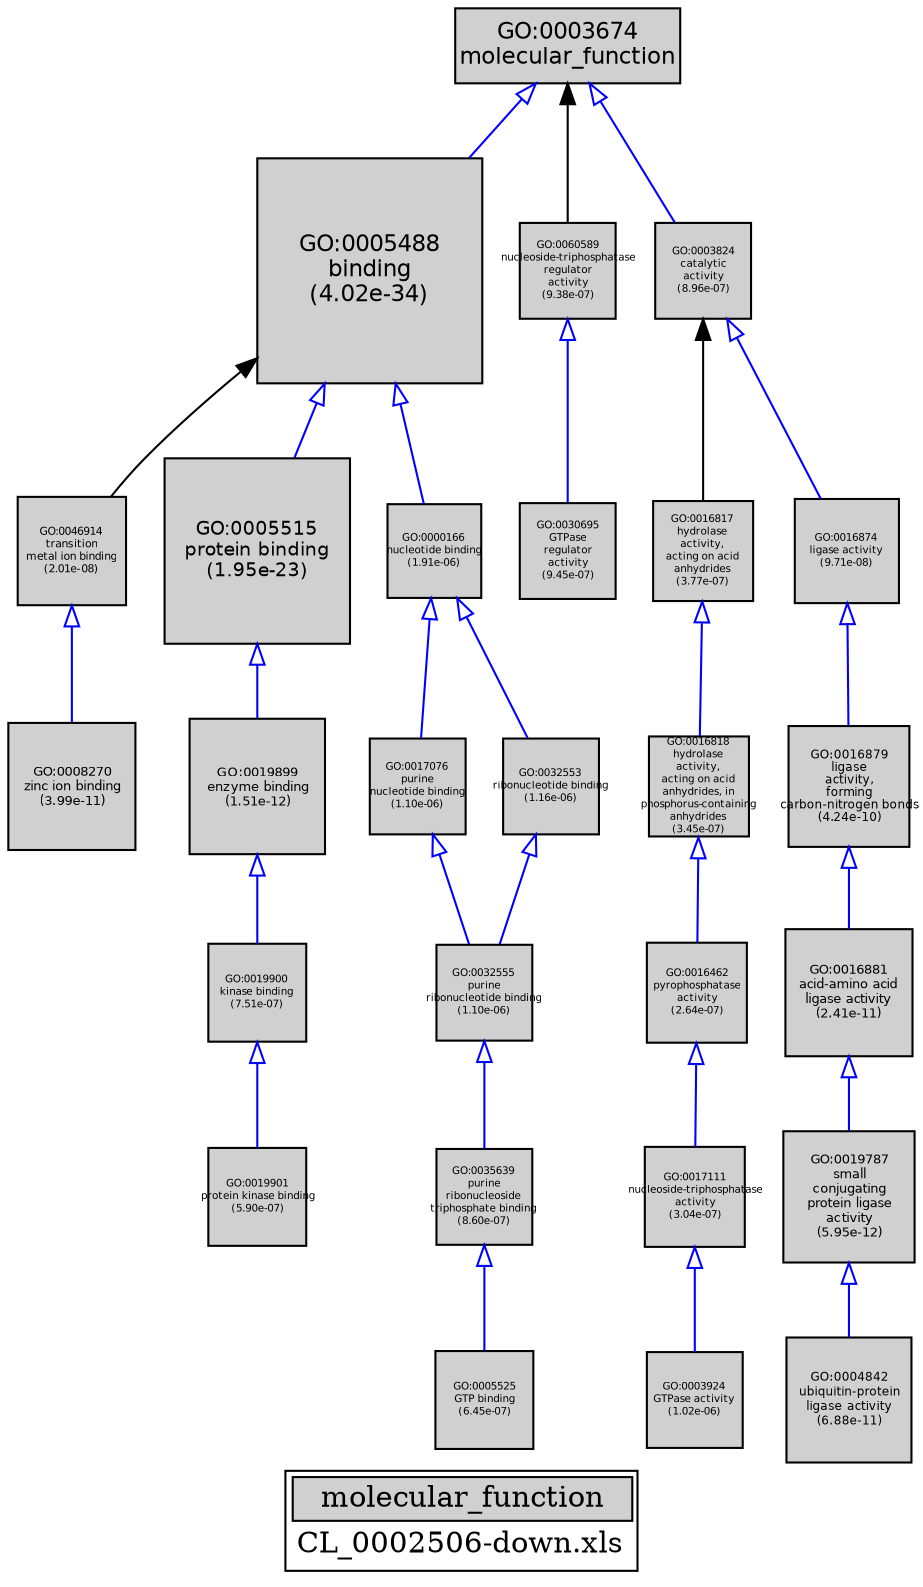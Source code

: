 digraph "molecular_function" {
graph [ bgcolor = "#FFFFFF", label = <<TABLE COLOR="black" BGCOLOR="white"><TR><TD COLSPAN="2" BGCOLOR="#D0D0D0"><FONT COLOR="black">molecular_function</FONT></TD></TR><TR><TD BORDER="0">CL_0002506-down.xls</TD></TR></TABLE>> ];
node [ fontname = "Helvetica" ];

subgraph "nodes" {

node [ style = "filled", fixedsize = "true", width = 1, shape = "box", fontsize = 9, fillcolor = "#D0D0D0", fontcolor = "black", color = "black" ];

"GO:0046914" [ URL = "#GO:0046914", label = <<TABLE BORDER="0"><TR><TD>GO:0046914<BR/>transition<BR/>metal ion binding<BR/>(2.01e-08)</TD></TR></TABLE>>, width = 0.725475426569, shape = "box", fontsize = 5.22342307129, height = 0.725475426569 ];
"GO:0017111" [ URL = "#GO:0017111", label = <<TABLE BORDER="0"><TR><TD>GO:0017111<BR/>nucleoside-triphosphatase<BR/>activity<BR/>(3.04e-07)</TD></TR></TABLE>>, width = 0.668670574361, shape = "box", fontsize = 5.0, height = 0.668670574361 ];
"GO:0003924" [ URL = "#GO:0003924", label = <<TABLE BORDER="0"><TR><TD>GO:0003924<BR/>GTPase activity<BR/>(1.02e-06)</TD></TR></TABLE>>, width = 0.641725307655, shape = "box", fontsize = 5.0, height = 0.641725307655 ];
"GO:0019899" [ URL = "#GO:0019899", label = <<TABLE BORDER="0"><TR><TD>GO:0019899<BR/>enzyme binding<BR/>(1.51e-12)</TD></TR></TABLE>>, width = 0.896027968049, shape = "box", fontsize = 6.45140136995, height = 0.896027968049 ];
"GO:0030695" [ URL = "#GO:0030695", label = <<TABLE BORDER="0"><TR><TD>GO:0030695<BR/>GTPase<BR/>regulator<BR/>activity<BR/>(9.45e-07)</TD></TR></TABLE>>, width = 0.643500939533, shape = "box", fontsize = 5.0, height = 0.643500939533 ];
"GO:0005488" [ URL = "#GO:0005488", label = <<TABLE BORDER="0"><TR><TD>GO:0005488<BR/>binding<BR/>(4.02e-34)</TD></TR></TABLE>>, width = 1.5, shape = "box", fontsize = 10.8, height = 1.5 ];
"GO:0005515" [ URL = "#GO:0005515", label = <<TABLE BORDER="0"><TR><TD>GO:0005515<BR/>protein binding<BR/>(1.95e-23)</TD></TR></TABLE>>, width = 1.23821079493, shape = "box", fontsize = 8.91511772351, height = 1.23821079493 ];
"GO:0019900" [ URL = "#GO:0019900", label = <<TABLE BORDER="0"><TR><TD>GO:0019900<BR/>kinase binding<BR/>(7.51e-07)</TD></TR></TABLE>>, width = 0.648681696009, shape = "box", fontsize = 5.0, height = 0.648681696009 ];
"GO:0016817" [ URL = "#GO:0016817", label = <<TABLE BORDER="0"><TR><TD>GO:0016817<BR/>hydrolase<BR/>activity,<BR/>acting on acid<BR/>anhydrides<BR/>(3.77e-07)</TD></TR></TABLE>>, width = 0.66399786342, shape = "box", fontsize = 5.0, height = 0.66399786342 ];
"GO:0016881" [ URL = "#GO:0016881", label = <<TABLE BORDER="0"><TR><TD>GO:0016881<BR/>acid-amino acid<BR/>ligase activity<BR/>(2.41e-11)</TD></TR></TABLE>>, width = 0.849826602302, shape = "box", fontsize = 6.11875153658, height = 0.849826602302 ];
"GO:0019787" [ URL = "#GO:0019787", label = <<TABLE BORDER="0"><TR><TD>GO:0019787<BR/>small<BR/>conjugating<BR/>protein ligase<BR/>activity<BR/>(5.95e-12)</TD></TR></TABLE>>, width = 0.873461192126, shape = "box", fontsize = 6.28892058331, height = 0.873461192126 ];
"GO:0003674" [ URL = "#GO:0003674", label = <<TABLE BORDER="0"><TR><TD>GO:0003674<BR/>molecular_function</TD></TR></TABLE>>, width = 1.5, shape = "box", fontsize = 10.8 ];
"GO:0060589" [ URL = "#GO:0060589", label = <<TABLE BORDER="0"><TR><TD>GO:0060589<BR/>nucleoside-triphosphatase<BR/>regulator<BR/>activity<BR/>(9.38e-07)</TD></TR></TABLE>>, width = 0.643661600937, shape = "box", fontsize = 5.0, height = 0.643661600937 ];
"GO:0017076" [ URL = "#GO:0017076", label = <<TABLE BORDER="0"><TR><TD>GO:0017076<BR/>purine<BR/>nucleotide binding<BR/>(1.10e-06)</TD></TR></TABLE>>, width = 0.640032231881, shape = "box", fontsize = 5.0, height = 0.640032231881 ];
"GO:0003824" [ URL = "#GO:0003824", label = <<TABLE BORDER="0"><TR><TD>GO:0003824<BR/>catalytic<BR/>activity<BR/>(8.96e-07)</TD></TR></TABLE>>, width = 0.644709230755, shape = "box", fontsize = 5.0, height = 0.644709230755 ];
"GO:0035639" [ URL = "#GO:0035639", label = <<TABLE BORDER="0"><TR><TD>GO:0035639<BR/>purine<BR/>ribonucleoside<BR/>triphosphate binding<BR/>(8.60e-07)</TD></TR></TABLE>>, width = 0.645629026265, shape = "box", fontsize = 5.0, height = 0.645629026265 ];
"GO:0005525" [ URL = "#GO:0005525", label = <<TABLE BORDER="0"><TR><TD>GO:0005525<BR/>GTP binding<BR/>(6.45e-07)</TD></TR></TABLE>>, width = 0.65206925499, shape = "box", fontsize = 5.0, height = 0.65206925499 ];
"GO:0016874" [ URL = "#GO:0016874", label = <<TABLE BORDER="0"><TR><TD>GO:0016874<BR/>ligase activity<BR/>(9.71e-08)</TD></TR></TABLE>>, width = 0.693097710787, shape = "box", fontsize = 5.0, height = 0.693097710787 ];
"GO:0016818" [ URL = "#GO:0016818", label = <<TABLE BORDER="0"><TR><TD>GO:0016818<BR/>hydrolase<BR/>activity,<BR/>acting on acid<BR/>anhydrides, in<BR/>phosphorus-containing<BR/>anhydrides<BR/>(3.45e-07)</TD></TR></TABLE>>, width = 0.665929572208, shape = "box", fontsize = 5.0, height = 0.665929572208 ];
"GO:0019901" [ URL = "#GO:0019901", label = <<TABLE BORDER="0"><TR><TD>GO:0019901<BR/>protein kinase binding<BR/>(5.90e-07)</TD></TR></TABLE>>, width = 0.65405611368, shape = "box", fontsize = 5.0, height = 0.65405611368 ];
"GO:0000166" [ URL = "#GO:0000166", label = <<TABLE BORDER="0"><TR><TD>GO:0000166<BR/>nucleotide binding<BR/>(1.91e-06)</TD></TR></TABLE>>, width = 0.627386996451, shape = "box", fontsize = 5.0, height = 0.627386996451 ];
"GO:0008270" [ URL = "#GO:0008270", label = <<TABLE BORDER="0"><TR><TD>GO:0008270<BR/>zinc ion binding<BR/>(3.99e-11)</TD></TR></TABLE>>, width = 0.841136643875, shape = "box", fontsize = 6.0561838359, height = 0.841136643875 ];
"GO:0016462" [ URL = "#GO:0016462", label = <<TABLE BORDER="0"><TR><TD>GO:0016462<BR/>pyrophosphatase<BR/>activity<BR/>(2.64e-07)</TD></TR></TABLE>>, width = 0.671742081999, shape = "box", fontsize = 5.0, height = 0.671742081999 ];
"GO:0016879" [ URL = "#GO:0016879", label = <<TABLE BORDER="0"><TR><TD>GO:0016879<BR/>ligase<BR/>activity,<BR/>forming<BR/>carbon-nitrogen bonds<BR/>(4.24e-10)</TD></TR></TABLE>>, width = 0.799142791744, shape = "box", fontsize = 5.75382810056, height = 0.799142791744 ];
"GO:0032553" [ URL = "#GO:0032553", label = <<TABLE BORDER="0"><TR><TD>GO:0032553<BR/>ribonucleotide binding<BR/>(1.16e-06)</TD></TR></TABLE>>, width = 0.638843683888, shape = "box", fontsize = 5.0, height = 0.638843683888 ];
"GO:0032555" [ URL = "#GO:0032555", label = <<TABLE BORDER="0"><TR><TD>GO:0032555<BR/>purine<BR/>ribonucleotide binding<BR/>(1.10e-06)</TD></TR></TABLE>>, width = 0.639989797242, shape = "box", fontsize = 5.0, height = 0.639989797242 ];
"GO:0004842" [ URL = "#GO:0004842", label = <<TABLE BORDER="0"><TR><TD>GO:0004842<BR/>ubiquitin-protein<BR/>ligase activity<BR/>(6.88e-11)</TD></TR></TABLE>>, width = 0.831648462039, shape = "box", fontsize = 5.98786892668, height = 0.831648462039 ];
}
subgraph "edges" {


edge [ dir = "back", weight = 1 ];
subgraph "regulates" {


edge [ color = "cyan", arrowtail = "none" ];
subgraph "positive" {


edge [ color = "green", arrowtail = "vee" ];
}
subgraph "negative" {


edge [ color = "red", arrowtail = "tee" ];
}
}
subgraph "part_of" {


edge [ color = "purple", arrowtail = "diamond", weight = 2.5 ];
}
subgraph "is_a" {


edge [ color = "blue", arrowtail = "empty", weight = 5.0 ];
"GO:0032555" -> "GO:0035639";
"GO:0017111" -> "GO:0003924";
"GO:0000166" -> "GO:0017076";
"GO:0003674" -> "GO:0005488";
"GO:0016817" -> "GO:0016818";
"GO:0005488" -> "GO:0005515";
"GO:0016879" -> "GO:0016881";
"GO:0016818" -> "GO:0016462";
"GO:0019899" -> "GO:0019900";
"GO:0005488" -> "GO:0000166";
"GO:0003674" -> "GO:0003824";
"GO:0017076" -> "GO:0032555";
"GO:0016462" -> "GO:0017111";
"GO:0019787" -> "GO:0004842";
"GO:0060589" -> "GO:0030695";
"GO:0046914" -> "GO:0008270";
"GO:0016874" -> "GO:0016879";
"GO:0016881" -> "GO:0019787";
"GO:0019900" -> "GO:0019901";
"GO:0000166" -> "GO:0032553";
"GO:0035639" -> "GO:0005525";
"GO:0032553" -> "GO:0032555";
"GO:0003824" -> "GO:0016874";
"GO:0005515" -> "GO:0019899";
}
"GO:0005488" -> "GO:0046914";
"GO:0003674" -> "GO:0060589";
"GO:0003824" -> "GO:0016817";
}
}
